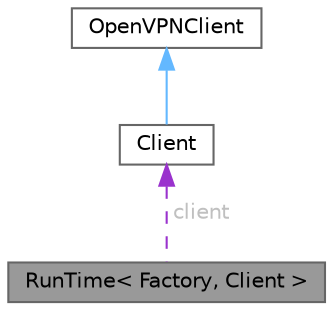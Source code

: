 digraph "RunTime&lt; Factory, Client &gt;"
{
 // LATEX_PDF_SIZE
  bgcolor="transparent";
  edge [fontname=Helvetica,fontsize=10,labelfontname=Helvetica,labelfontsize=10];
  node [fontname=Helvetica,fontsize=10,shape=box,height=0.2,width=0.4];
  Node1 [id="Node000001",label="RunTime\< Factory, Client \>",height=0.2,width=0.4,color="gray40", fillcolor="grey60", style="filled", fontcolor="black",tooltip="Represents a TBB or OpenMP run-time that uses RML."];
  Node2 -> Node1 [id="edge1_Node000001_Node000002",dir="back",color="darkorchid3",style="dashed",tooltip=" ",label=" client",fontcolor="grey" ];
  Node2 [id="Node000002",label="Client",height=0.2,width=0.4,color="gray40", fillcolor="white", style="filled",URL="$class_client.html",tooltip=" "];
  Node3 -> Node2 [id="edge2_Node000002_Node000003",dir="back",color="steelblue1",style="solid",tooltip=" "];
  Node3 [id="Node000003",label="OpenVPNClient",height=0.2,width=0.4,color="gray40", fillcolor="white", style="filled",tooltip=" "];
}
